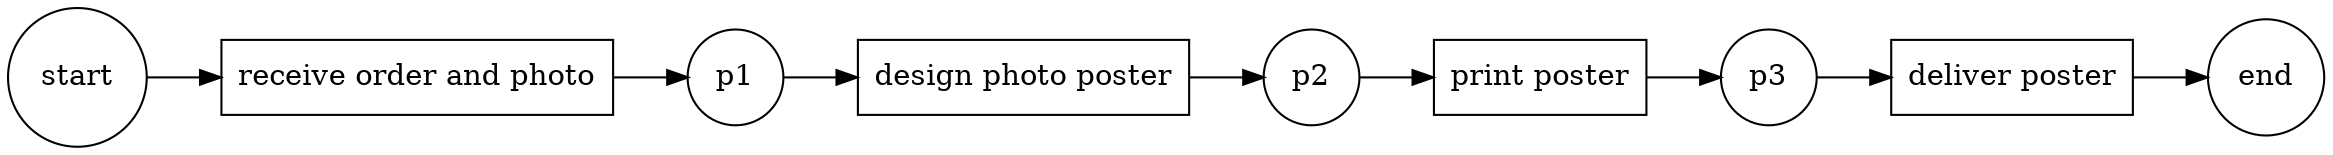digraph {
	graph [rankdir=LR]
	"receive order and photo" [shape=rect]
	p1 [shape=circle]
	"receive order and photo" -> p1
	p1 [shape=circle]
	"design photo poster" [shape=rect]
	p1 -> "design photo poster"
	"design photo poster" [shape=rect]
	p2 [shape=circle]
	"design photo poster" -> p2
	p2 [shape=circle]
	"print poster" [shape=rect]
	p2 -> "print poster"
	"print poster" [shape=rect]
	p3 [shape=circle]
	"print poster" -> p3
	p3 [shape=circle]
	"deliver poster" [shape=rect]
	p3 -> "deliver poster"
	start [shape=circle]
	"receive order and photo" [shape=rect]
	start -> "receive order and photo"
	end [shape=circle]
	"deliver poster" [shape=rect]
	"deliver poster" -> end
}
